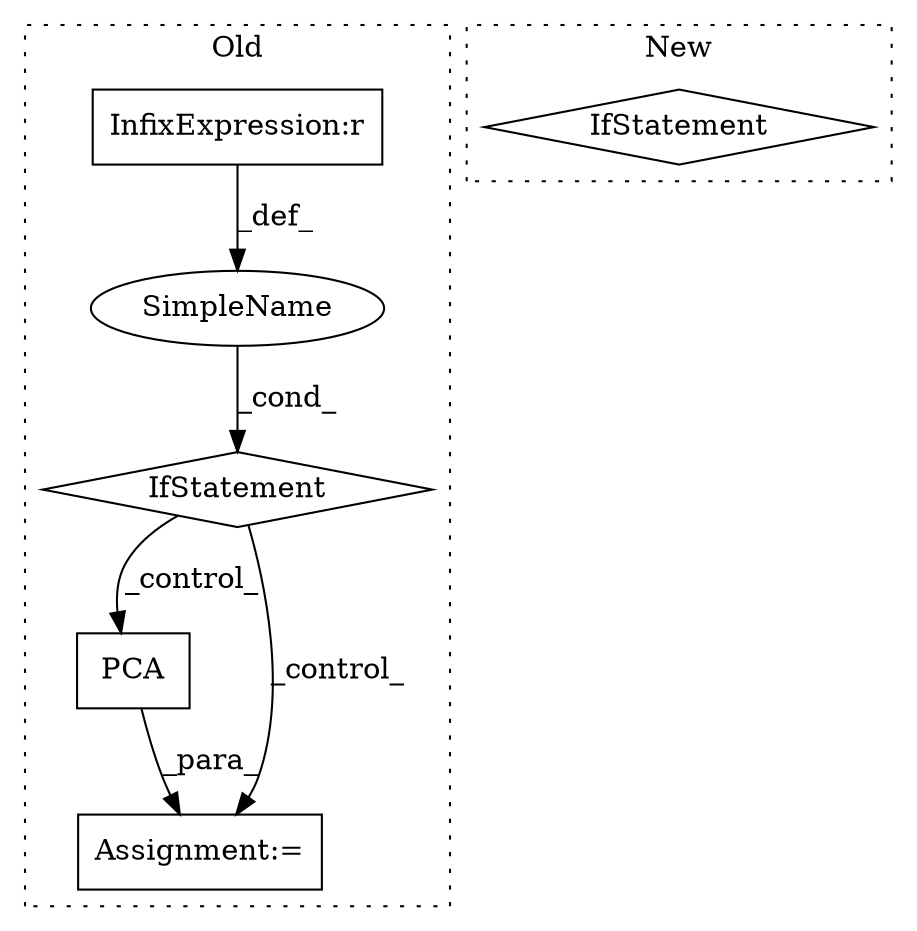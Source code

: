 digraph G {
subgraph cluster0 {
1 [label="PCA" a="32" s="1789" l="5" shape="box"];
3 [label="IfStatement" a="25" s="1764,1777" l="4,2" shape="diamond"];
4 [label="SimpleName" a="42" s="" l="" shape="ellipse"];
5 [label="Assignment:=" a="7" s="1788" l="1" shape="box"];
6 [label="InfixExpression:r" a="27" s="1769" l="4" shape="box"];
label = "Old";
style="dotted";
}
subgraph cluster1 {
2 [label="IfStatement" a="25" s="2048,2069" l="4,2" shape="diamond"];
label = "New";
style="dotted";
}
1 -> 5 [label="_para_"];
3 -> 5 [label="_control_"];
3 -> 1 [label="_control_"];
4 -> 3 [label="_cond_"];
6 -> 4 [label="_def_"];
}